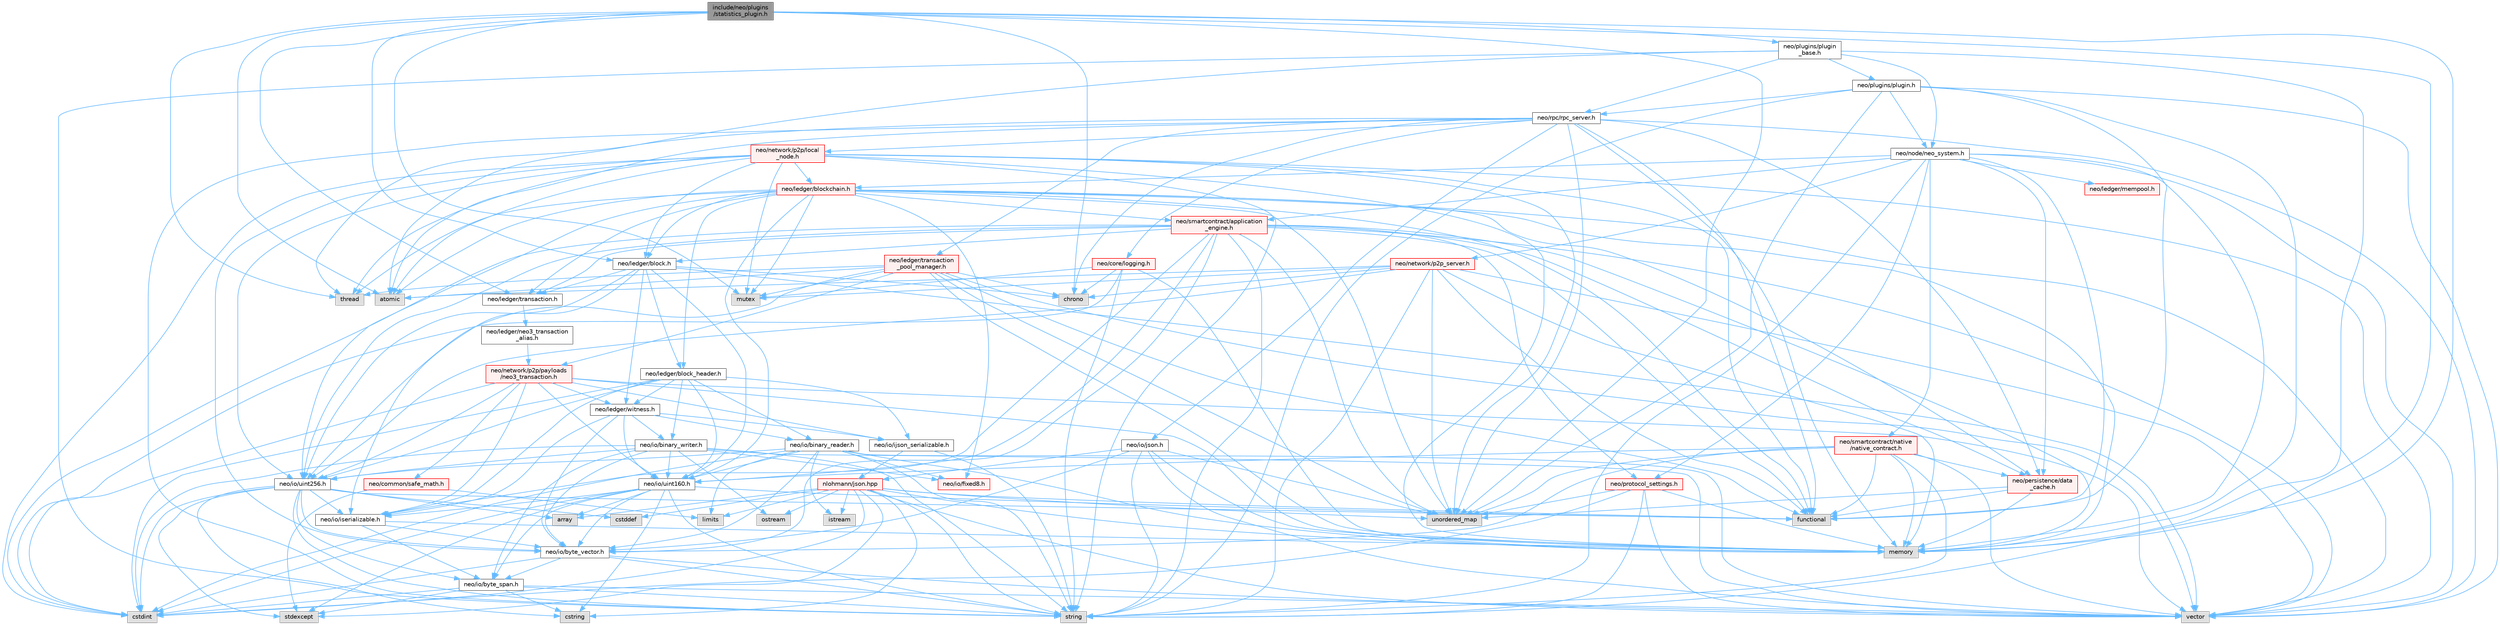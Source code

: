 digraph "include/neo/plugins/statistics_plugin.h"
{
 // LATEX_PDF_SIZE
  bgcolor="transparent";
  edge [fontname=Helvetica,fontsize=10,labelfontname=Helvetica,labelfontsize=10];
  node [fontname=Helvetica,fontsize=10,shape=box,height=0.2,width=0.4];
  Node1 [id="Node000001",label="include/neo/plugins\l/statistics_plugin.h",height=0.2,width=0.4,color="gray40", fillcolor="grey60", style="filled", fontcolor="black",tooltip=" "];
  Node1 -> Node2 [id="edge1_Node000001_Node000002",color="steelblue1",style="solid",tooltip=" "];
  Node2 [id="Node000002",label="neo/ledger/block.h",height=0.2,width=0.4,color="grey40", fillcolor="white", style="filled",URL="$ledger_2block_8h.html",tooltip=" "];
  Node2 -> Node3 [id="edge2_Node000002_Node000003",color="steelblue1",style="solid",tooltip=" "];
  Node3 [id="Node000003",label="neo/io/iserializable.h",height=0.2,width=0.4,color="grey40", fillcolor="white", style="filled",URL="$iserializable_8h.html",tooltip=" "];
  Node3 -> Node4 [id="edge3_Node000003_Node000004",color="steelblue1",style="solid",tooltip=" "];
  Node4 [id="Node000004",label="neo/io/byte_span.h",height=0.2,width=0.4,color="grey40", fillcolor="white", style="filled",URL="$io_2byte__span_8h.html",tooltip=" "];
  Node4 -> Node5 [id="edge4_Node000004_Node000005",color="steelblue1",style="solid",tooltip=" "];
  Node5 [id="Node000005",label="cstdint",height=0.2,width=0.4,color="grey60", fillcolor="#E0E0E0", style="filled",tooltip=" "];
  Node4 -> Node6 [id="edge5_Node000004_Node000006",color="steelblue1",style="solid",tooltip=" "];
  Node6 [id="Node000006",label="cstring",height=0.2,width=0.4,color="grey60", fillcolor="#E0E0E0", style="filled",tooltip=" "];
  Node4 -> Node7 [id="edge6_Node000004_Node000007",color="steelblue1",style="solid",tooltip=" "];
  Node7 [id="Node000007",label="stdexcept",height=0.2,width=0.4,color="grey60", fillcolor="#E0E0E0", style="filled",tooltip=" "];
  Node4 -> Node8 [id="edge7_Node000004_Node000008",color="steelblue1",style="solid",tooltip=" "];
  Node8 [id="Node000008",label="string",height=0.2,width=0.4,color="grey60", fillcolor="#E0E0E0", style="filled",tooltip=" "];
  Node4 -> Node9 [id="edge8_Node000004_Node000009",color="steelblue1",style="solid",tooltip=" "];
  Node9 [id="Node000009",label="vector",height=0.2,width=0.4,color="grey60", fillcolor="#E0E0E0", style="filled",tooltip=" "];
  Node3 -> Node10 [id="edge9_Node000003_Node000010",color="steelblue1",style="solid",tooltip=" "];
  Node10 [id="Node000010",label="neo/io/byte_vector.h",height=0.2,width=0.4,color="grey40", fillcolor="white", style="filled",URL="$io_2byte__vector_8h.html",tooltip=" "];
  Node10 -> Node4 [id="edge10_Node000010_Node000004",color="steelblue1",style="solid",tooltip=" "];
  Node10 -> Node5 [id="edge11_Node000010_Node000005",color="steelblue1",style="solid",tooltip=" "];
  Node10 -> Node8 [id="edge12_Node000010_Node000008",color="steelblue1",style="solid",tooltip=" "];
  Node10 -> Node9 [id="edge13_Node000010_Node000009",color="steelblue1",style="solid",tooltip=" "];
  Node3 -> Node11 [id="edge14_Node000003_Node000011",color="steelblue1",style="solid",tooltip=" "];
  Node11 [id="Node000011",label="memory",height=0.2,width=0.4,color="grey60", fillcolor="#E0E0E0", style="filled",tooltip=" "];
  Node2 -> Node12 [id="edge15_Node000002_Node000012",color="steelblue1",style="solid",tooltip=" "];
  Node12 [id="Node000012",label="neo/io/uint160.h",height=0.2,width=0.4,color="grey40", fillcolor="white", style="filled",URL="$uint160_8h.html",tooltip=" "];
  Node12 -> Node4 [id="edge16_Node000012_Node000004",color="steelblue1",style="solid",tooltip=" "];
  Node12 -> Node10 [id="edge17_Node000012_Node000010",color="steelblue1",style="solid",tooltip=" "];
  Node12 -> Node3 [id="edge18_Node000012_Node000003",color="steelblue1",style="solid",tooltip=" "];
  Node12 -> Node13 [id="edge19_Node000012_Node000013",color="steelblue1",style="solid",tooltip=" "];
  Node13 [id="Node000013",label="array",height=0.2,width=0.4,color="grey60", fillcolor="#E0E0E0", style="filled",tooltip=" "];
  Node12 -> Node5 [id="edge20_Node000012_Node000005",color="steelblue1",style="solid",tooltip=" "];
  Node12 -> Node6 [id="edge21_Node000012_Node000006",color="steelblue1",style="solid",tooltip=" "];
  Node12 -> Node14 [id="edge22_Node000012_Node000014",color="steelblue1",style="solid",tooltip=" "];
  Node14 [id="Node000014",label="functional",height=0.2,width=0.4,color="grey60", fillcolor="#E0E0E0", style="filled",tooltip=" "];
  Node12 -> Node7 [id="edge23_Node000012_Node000007",color="steelblue1",style="solid",tooltip=" "];
  Node12 -> Node8 [id="edge24_Node000012_Node000008",color="steelblue1",style="solid",tooltip=" "];
  Node2 -> Node15 [id="edge25_Node000002_Node000015",color="steelblue1",style="solid",tooltip=" "];
  Node15 [id="Node000015",label="neo/io/uint256.h",height=0.2,width=0.4,color="grey40", fillcolor="white", style="filled",URL="$uint256_8h.html",tooltip=" "];
  Node15 -> Node4 [id="edge26_Node000015_Node000004",color="steelblue1",style="solid",tooltip=" "];
  Node15 -> Node10 [id="edge27_Node000015_Node000010",color="steelblue1",style="solid",tooltip=" "];
  Node15 -> Node3 [id="edge28_Node000015_Node000003",color="steelblue1",style="solid",tooltip=" "];
  Node15 -> Node13 [id="edge29_Node000015_Node000013",color="steelblue1",style="solid",tooltip=" "];
  Node15 -> Node16 [id="edge30_Node000015_Node000016",color="steelblue1",style="solid",tooltip=" "];
  Node16 [id="Node000016",label="cstddef",height=0.2,width=0.4,color="grey60", fillcolor="#E0E0E0", style="filled",tooltip=" "];
  Node15 -> Node5 [id="edge31_Node000015_Node000005",color="steelblue1",style="solid",tooltip=" "];
  Node15 -> Node6 [id="edge32_Node000015_Node000006",color="steelblue1",style="solid",tooltip=" "];
  Node15 -> Node14 [id="edge33_Node000015_Node000014",color="steelblue1",style="solid",tooltip=" "];
  Node15 -> Node7 [id="edge34_Node000015_Node000007",color="steelblue1",style="solid",tooltip=" "];
  Node15 -> Node8 [id="edge35_Node000015_Node000008",color="steelblue1",style="solid",tooltip=" "];
  Node2 -> Node17 [id="edge36_Node000002_Node000017",color="steelblue1",style="solid",tooltip=" "];
  Node17 [id="Node000017",label="neo/ledger/block_header.h",height=0.2,width=0.4,color="grey40", fillcolor="white", style="filled",URL="$block__header_8h.html",tooltip=" "];
  Node17 -> Node18 [id="edge37_Node000017_Node000018",color="steelblue1",style="solid",tooltip=" "];
  Node18 [id="Node000018",label="neo/io/binary_reader.h",height=0.2,width=0.4,color="grey40", fillcolor="white", style="filled",URL="$binary__reader_8h.html",tooltip=" "];
  Node18 -> Node10 [id="edge38_Node000018_Node000010",color="steelblue1",style="solid",tooltip=" "];
  Node18 -> Node19 [id="edge39_Node000018_Node000019",color="steelblue1",style="solid",tooltip=" "];
  Node19 [id="Node000019",label="neo/io/fixed8.h",height=0.2,width=0.4,color="red", fillcolor="#FFF0F0", style="filled",URL="$io_2fixed8_8h.html",tooltip=" "];
  Node18 -> Node12 [id="edge40_Node000018_Node000012",color="steelblue1",style="solid",tooltip=" "];
  Node18 -> Node15 [id="edge41_Node000018_Node000015",color="steelblue1",style="solid",tooltip=" "];
  Node18 -> Node5 [id="edge42_Node000018_Node000005",color="steelblue1",style="solid",tooltip=" "];
  Node18 -> Node22 [id="edge43_Node000018_Node000022",color="steelblue1",style="solid",tooltip=" "];
  Node22 [id="Node000022",label="istream",height=0.2,width=0.4,color="grey60", fillcolor="#E0E0E0", style="filled",tooltip=" "];
  Node18 -> Node21 [id="edge44_Node000018_Node000021",color="steelblue1",style="solid",tooltip=" "];
  Node21 [id="Node000021",label="limits",height=0.2,width=0.4,color="grey60", fillcolor="#E0E0E0", style="filled",tooltip=" "];
  Node18 -> Node11 [id="edge45_Node000018_Node000011",color="steelblue1",style="solid",tooltip=" "];
  Node18 -> Node8 [id="edge46_Node000018_Node000008",color="steelblue1",style="solid",tooltip=" "];
  Node18 -> Node9 [id="edge47_Node000018_Node000009",color="steelblue1",style="solid",tooltip=" "];
  Node17 -> Node23 [id="edge48_Node000017_Node000023",color="steelblue1",style="solid",tooltip=" "];
  Node23 [id="Node000023",label="neo/io/binary_writer.h",height=0.2,width=0.4,color="grey40", fillcolor="white", style="filled",URL="$binary__writer_8h.html",tooltip=" "];
  Node23 -> Node4 [id="edge49_Node000023_Node000004",color="steelblue1",style="solid",tooltip=" "];
  Node23 -> Node10 [id="edge50_Node000023_Node000010",color="steelblue1",style="solid",tooltip=" "];
  Node23 -> Node19 [id="edge51_Node000023_Node000019",color="steelblue1",style="solid",tooltip=" "];
  Node23 -> Node12 [id="edge52_Node000023_Node000012",color="steelblue1",style="solid",tooltip=" "];
  Node23 -> Node15 [id="edge53_Node000023_Node000015",color="steelblue1",style="solid",tooltip=" "];
  Node23 -> Node5 [id="edge54_Node000023_Node000005",color="steelblue1",style="solid",tooltip=" "];
  Node23 -> Node24 [id="edge55_Node000023_Node000024",color="steelblue1",style="solid",tooltip=" "];
  Node24 [id="Node000024",label="ostream",height=0.2,width=0.4,color="grey60", fillcolor="#E0E0E0", style="filled",tooltip=" "];
  Node23 -> Node8 [id="edge56_Node000023_Node000008",color="steelblue1",style="solid",tooltip=" "];
  Node23 -> Node9 [id="edge57_Node000023_Node000009",color="steelblue1",style="solid",tooltip=" "];
  Node17 -> Node25 [id="edge58_Node000017_Node000025",color="steelblue1",style="solid",tooltip=" "];
  Node25 [id="Node000025",label="neo/io/ijson_serializable.h",height=0.2,width=0.4,color="grey40", fillcolor="white", style="filled",URL="$ijson__serializable_8h.html",tooltip=" "];
  Node25 -> Node26 [id="edge59_Node000025_Node000026",color="steelblue1",style="solid",tooltip=" "];
  Node26 [id="Node000026",label="nlohmann/json.hpp",height=0.2,width=0.4,color="red", fillcolor="#FFF0F0", style="filled",URL="$json_8hpp.html",tooltip=" "];
  Node26 -> Node16 [id="edge60_Node000026_Node000016",color="steelblue1",style="solid",tooltip=" "];
  Node26 -> Node14 [id="edge61_Node000026_Node000014",color="steelblue1",style="solid",tooltip=" "];
  Node26 -> Node11 [id="edge62_Node000026_Node000011",color="steelblue1",style="solid",tooltip=" "];
  Node26 -> Node8 [id="edge63_Node000026_Node000008",color="steelblue1",style="solid",tooltip=" "];
  Node26 -> Node9 [id="edge64_Node000026_Node000009",color="steelblue1",style="solid",tooltip=" "];
  Node26 -> Node13 [id="edge65_Node000026_Node000013",color="steelblue1",style="solid",tooltip=" "];
  Node26 -> Node36 [id="edge66_Node000026_Node000036",color="steelblue1",style="solid",tooltip=" "];
  Node36 [id="Node000036",label="unordered_map",height=0.2,width=0.4,color="grey60", fillcolor="#E0E0E0", style="filled",tooltip=" "];
  Node26 -> Node7 [id="edge67_Node000026_Node000007",color="steelblue1",style="solid",tooltip=" "];
  Node26 -> Node5 [id="edge68_Node000026_Node000005",color="steelblue1",style="solid",tooltip=" "];
  Node26 -> Node21 [id="edge69_Node000026_Node000021",color="steelblue1",style="solid",tooltip=" "];
  Node26 -> Node6 [id="edge70_Node000026_Node000006",color="steelblue1",style="solid",tooltip=" "];
  Node26 -> Node22 [id="edge71_Node000026_Node000022",color="steelblue1",style="solid",tooltip=" "];
  Node26 -> Node24 [id="edge72_Node000026_Node000024",color="steelblue1",style="solid",tooltip=" "];
  Node25 -> Node8 [id="edge73_Node000025_Node000008",color="steelblue1",style="solid",tooltip=" "];
  Node17 -> Node3 [id="edge74_Node000017_Node000003",color="steelblue1",style="solid",tooltip=" "];
  Node17 -> Node12 [id="edge75_Node000017_Node000012",color="steelblue1",style="solid",tooltip=" "];
  Node17 -> Node15 [id="edge76_Node000017_Node000015",color="steelblue1",style="solid",tooltip=" "];
  Node17 -> Node49 [id="edge77_Node000017_Node000049",color="steelblue1",style="solid",tooltip=" "];
  Node49 [id="Node000049",label="neo/ledger/witness.h",height=0.2,width=0.4,color="grey40", fillcolor="white", style="filled",URL="$ledger_2witness_8h.html",tooltip=" "];
  Node49 -> Node18 [id="edge78_Node000049_Node000018",color="steelblue1",style="solid",tooltip=" "];
  Node49 -> Node23 [id="edge79_Node000049_Node000023",color="steelblue1",style="solid",tooltip=" "];
  Node49 -> Node10 [id="edge80_Node000049_Node000010",color="steelblue1",style="solid",tooltip=" "];
  Node49 -> Node25 [id="edge81_Node000049_Node000025",color="steelblue1",style="solid",tooltip=" "];
  Node49 -> Node3 [id="edge82_Node000049_Node000003",color="steelblue1",style="solid",tooltip=" "];
  Node49 -> Node12 [id="edge83_Node000049_Node000012",color="steelblue1",style="solid",tooltip=" "];
  Node17 -> Node5 [id="edge84_Node000017_Node000005",color="steelblue1",style="solid",tooltip=" "];
  Node2 -> Node50 [id="edge85_Node000002_Node000050",color="steelblue1",style="solid",tooltip=" "];
  Node50 [id="Node000050",label="neo/ledger/transaction.h",height=0.2,width=0.4,color="grey40", fillcolor="white", style="filled",URL="$ledger_2transaction_8h.html",tooltip=" "];
  Node50 -> Node51 [id="edge86_Node000050_Node000051",color="steelblue1",style="solid",tooltip=" "];
  Node51 [id="Node000051",label="neo/ledger/neo3_transaction\l_alias.h",height=0.2,width=0.4,color="grey40", fillcolor="white", style="filled",URL="$neo3__transaction__alias_8h.html",tooltip=" "];
  Node51 -> Node52 [id="edge87_Node000051_Node000052",color="steelblue1",style="solid",tooltip=" "];
  Node52 [id="Node000052",label="neo/network/p2p/payloads\l/neo3_transaction.h",height=0.2,width=0.4,color="red", fillcolor="#FFF0F0", style="filled",URL="$neo3__transaction_8h.html",tooltip=" "];
  Node52 -> Node53 [id="edge88_Node000052_Node000053",color="steelblue1",style="solid",tooltip=" "];
  Node53 [id="Node000053",label="neo/common/safe_math.h",height=0.2,width=0.4,color="red", fillcolor="#FFF0F0", style="filled",URL="$safe__math_8h.html",tooltip=" "];
  Node53 -> Node21 [id="edge89_Node000053_Node000021",color="steelblue1",style="solid",tooltip=" "];
  Node53 -> Node7 [id="edge90_Node000053_Node000007",color="steelblue1",style="solid",tooltip=" "];
  Node52 -> Node25 [id="edge91_Node000052_Node000025",color="steelblue1",style="solid",tooltip=" "];
  Node52 -> Node3 [id="edge92_Node000052_Node000003",color="steelblue1",style="solid",tooltip=" "];
  Node52 -> Node12 [id="edge93_Node000052_Node000012",color="steelblue1",style="solid",tooltip=" "];
  Node52 -> Node15 [id="edge94_Node000052_Node000015",color="steelblue1",style="solid",tooltip=" "];
  Node52 -> Node49 [id="edge95_Node000052_Node000049",color="steelblue1",style="solid",tooltip=" "];
  Node52 -> Node5 [id="edge96_Node000052_Node000005",color="steelblue1",style="solid",tooltip=" "];
  Node52 -> Node11 [id="edge97_Node000052_Node000011",color="steelblue1",style="solid",tooltip=" "];
  Node52 -> Node9 [id="edge98_Node000052_Node000009",color="steelblue1",style="solid",tooltip=" "];
  Node2 -> Node49 [id="edge99_Node000002_Node000049",color="steelblue1",style="solid",tooltip=" "];
  Node2 -> Node65 [id="edge100_Node000002_Node000065",color="steelblue1",style="solid",tooltip=" "];
  Node65 [id="Node000065",label="chrono",height=0.2,width=0.4,color="grey60", fillcolor="#E0E0E0", style="filled",tooltip=" "];
  Node2 -> Node9 [id="edge101_Node000002_Node000009",color="steelblue1",style="solid",tooltip=" "];
  Node1 -> Node50 [id="edge102_Node000001_Node000050",color="steelblue1",style="solid",tooltip=" "];
  Node1 -> Node66 [id="edge103_Node000001_Node000066",color="steelblue1",style="solid",tooltip=" "];
  Node66 [id="Node000066",label="neo/plugins/plugin\l_base.h",height=0.2,width=0.4,color="grey40", fillcolor="white", style="filled",URL="$plugin__base_8h.html",tooltip=" "];
  Node66 -> Node67 [id="edge104_Node000066_Node000067",color="steelblue1",style="solid",tooltip=" "];
  Node67 [id="Node000067",label="neo/node/neo_system.h",height=0.2,width=0.4,color="grey40", fillcolor="white", style="filled",URL="$node_2neo__system_8h.html",tooltip=" "];
  Node67 -> Node68 [id="edge105_Node000067_Node000068",color="steelblue1",style="solid",tooltip=" "];
  Node68 [id="Node000068",label="neo/ledger/blockchain.h",height=0.2,width=0.4,color="red", fillcolor="#FFF0F0", style="filled",URL="$blockchain_8h.html",tooltip=" "];
  Node68 -> Node2 [id="edge106_Node000068_Node000002",color="steelblue1",style="solid",tooltip=" "];
  Node68 -> Node17 [id="edge107_Node000068_Node000017",color="steelblue1",style="solid",tooltip=" "];
  Node68 -> Node50 [id="edge108_Node000068_Node000050",color="steelblue1",style="solid",tooltip=" "];
  Node68 -> Node19 [id="edge109_Node000068_Node000019",color="steelblue1",style="solid",tooltip=" "];
  Node68 -> Node12 [id="edge110_Node000068_Node000012",color="steelblue1",style="solid",tooltip=" "];
  Node68 -> Node15 [id="edge111_Node000068_Node000015",color="steelblue1",style="solid",tooltip=" "];
  Node68 -> Node73 [id="edge112_Node000068_Node000073",color="steelblue1",style="solid",tooltip=" "];
  Node73 [id="Node000073",label="neo/persistence/data\l_cache.h",height=0.2,width=0.4,color="red", fillcolor="#FFF0F0", style="filled",URL="$data__cache_8h.html",tooltip=" "];
  Node73 -> Node14 [id="edge113_Node000073_Node000014",color="steelblue1",style="solid",tooltip=" "];
  Node73 -> Node11 [id="edge114_Node000073_Node000011",color="steelblue1",style="solid",tooltip=" "];
  Node73 -> Node36 [id="edge115_Node000073_Node000036",color="steelblue1",style="solid",tooltip=" "];
  Node68 -> Node90 [id="edge116_Node000068_Node000090",color="steelblue1",style="solid",tooltip=" "];
  Node90 [id="Node000090",label="neo/smartcontract/application\l_engine.h",height=0.2,width=0.4,color="red", fillcolor="#FFF0F0", style="filled",URL="$application__engine_8h.html",tooltip=" "];
  Node90 -> Node10 [id="edge117_Node000090_Node000010",color="steelblue1",style="solid",tooltip=" "];
  Node90 -> Node3 [id="edge118_Node000090_Node000003",color="steelblue1",style="solid",tooltip=" "];
  Node90 -> Node12 [id="edge119_Node000090_Node000012",color="steelblue1",style="solid",tooltip=" "];
  Node90 -> Node15 [id="edge120_Node000090_Node000015",color="steelblue1",style="solid",tooltip=" "];
  Node90 -> Node2 [id="edge121_Node000090_Node000002",color="steelblue1",style="solid",tooltip=" "];
  Node90 -> Node50 [id="edge122_Node000090_Node000050",color="steelblue1",style="solid",tooltip=" "];
  Node90 -> Node73 [id="edge123_Node000090_Node000073",color="steelblue1",style="solid",tooltip=" "];
  Node90 -> Node91 [id="edge124_Node000090_Node000091",color="steelblue1",style="solid",tooltip=" "];
  Node91 [id="Node000091",label="neo/protocol_settings.h",height=0.2,width=0.4,color="red", fillcolor="#FFF0F0", style="filled",URL="$protocol__settings_8h.html",tooltip=" "];
  Node91 -> Node5 [id="edge125_Node000091_Node000005",color="steelblue1",style="solid",tooltip=" "];
  Node91 -> Node11 [id="edge126_Node000091_Node000011",color="steelblue1",style="solid",tooltip=" "];
  Node91 -> Node8 [id="edge127_Node000091_Node000008",color="steelblue1",style="solid",tooltip=" "];
  Node91 -> Node36 [id="edge128_Node000091_Node000036",color="steelblue1",style="solid",tooltip=" "];
  Node91 -> Node9 [id="edge129_Node000091_Node000009",color="steelblue1",style="solid",tooltip=" "];
  Node90 -> Node5 [id="edge130_Node000090_Node000005",color="steelblue1",style="solid",tooltip=" "];
  Node90 -> Node14 [id="edge131_Node000090_Node000014",color="steelblue1",style="solid",tooltip=" "];
  Node90 -> Node11 [id="edge132_Node000090_Node000011",color="steelblue1",style="solid",tooltip=" "];
  Node90 -> Node8 [id="edge133_Node000090_Node000008",color="steelblue1",style="solid",tooltip=" "];
  Node90 -> Node36 [id="edge134_Node000090_Node000036",color="steelblue1",style="solid",tooltip=" "];
  Node90 -> Node9 [id="edge135_Node000090_Node000009",color="steelblue1",style="solid",tooltip=" "];
  Node68 -> Node112 [id="edge136_Node000068_Node000112",color="steelblue1",style="solid",tooltip=" "];
  Node112 [id="Node000112",label="atomic",height=0.2,width=0.4,color="grey60", fillcolor="#E0E0E0", style="filled",tooltip=" "];
  Node68 -> Node14 [id="edge137_Node000068_Node000014",color="steelblue1",style="solid",tooltip=" "];
  Node68 -> Node11 [id="edge138_Node000068_Node000011",color="steelblue1",style="solid",tooltip=" "];
  Node68 -> Node70 [id="edge139_Node000068_Node000070",color="steelblue1",style="solid",tooltip=" "];
  Node70 [id="Node000070",label="mutex",height=0.2,width=0.4,color="grey60", fillcolor="#E0E0E0", style="filled",tooltip=" "];
  Node68 -> Node115 [id="edge140_Node000068_Node000115",color="steelblue1",style="solid",tooltip=" "];
  Node115 [id="Node000115",label="thread",height=0.2,width=0.4,color="grey60", fillcolor="#E0E0E0", style="filled",tooltip=" "];
  Node68 -> Node36 [id="edge141_Node000068_Node000036",color="steelblue1",style="solid",tooltip=" "];
  Node68 -> Node9 [id="edge142_Node000068_Node000009",color="steelblue1",style="solid",tooltip=" "];
  Node67 -> Node116 [id="edge143_Node000067_Node000116",color="steelblue1",style="solid",tooltip=" "];
  Node116 [id="Node000116",label="neo/ledger/mempool.h",height=0.2,width=0.4,color="red", fillcolor="#FFF0F0", style="filled",URL="$mempool_8h.html",tooltip=" "];
  Node67 -> Node120 [id="edge144_Node000067_Node000120",color="steelblue1",style="solid",tooltip=" "];
  Node120 [id="Node000120",label="neo/network/p2p_server.h",height=0.2,width=0.4,color="red", fillcolor="#FFF0F0", style="filled",URL="$p2p__server_8h.html",tooltip=" "];
  Node120 -> Node15 [id="edge145_Node000120_Node000015",color="steelblue1",style="solid",tooltip=" "];
  Node120 -> Node112 [id="edge146_Node000120_Node000112",color="steelblue1",style="solid",tooltip=" "];
  Node120 -> Node65 [id="edge147_Node000120_Node000065",color="steelblue1",style="solid",tooltip=" "];
  Node120 -> Node14 [id="edge148_Node000120_Node000014",color="steelblue1",style="solid",tooltip=" "];
  Node120 -> Node11 [id="edge149_Node000120_Node000011",color="steelblue1",style="solid",tooltip=" "];
  Node120 -> Node70 [id="edge150_Node000120_Node000070",color="steelblue1",style="solid",tooltip=" "];
  Node120 -> Node8 [id="edge151_Node000120_Node000008",color="steelblue1",style="solid",tooltip=" "];
  Node120 -> Node36 [id="edge152_Node000120_Node000036",color="steelblue1",style="solid",tooltip=" "];
  Node120 -> Node9 [id="edge153_Node000120_Node000009",color="steelblue1",style="solid",tooltip=" "];
  Node67 -> Node73 [id="edge154_Node000067_Node000073",color="steelblue1",style="solid",tooltip=" "];
  Node67 -> Node91 [id="edge155_Node000067_Node000091",color="steelblue1",style="solid",tooltip=" "];
  Node67 -> Node90 [id="edge156_Node000067_Node000090",color="steelblue1",style="solid",tooltip=" "];
  Node67 -> Node139 [id="edge157_Node000067_Node000139",color="steelblue1",style="solid",tooltip=" "];
  Node139 [id="Node000139",label="neo/smartcontract/native\l/native_contract.h",height=0.2,width=0.4,color="red", fillcolor="#FFF0F0", style="filled",URL="$native_2native__contract_8h.html",tooltip=" "];
  Node139 -> Node10 [id="edge158_Node000139_Node000010",color="steelblue1",style="solid",tooltip=" "];
  Node139 -> Node12 [id="edge159_Node000139_Node000012",color="steelblue1",style="solid",tooltip=" "];
  Node139 -> Node73 [id="edge160_Node000139_Node000073",color="steelblue1",style="solid",tooltip=" "];
  Node139 -> Node14 [id="edge161_Node000139_Node000014",color="steelblue1",style="solid",tooltip=" "];
  Node139 -> Node11 [id="edge162_Node000139_Node000011",color="steelblue1",style="solid",tooltip=" "];
  Node139 -> Node8 [id="edge163_Node000139_Node000008",color="steelblue1",style="solid",tooltip=" "];
  Node139 -> Node36 [id="edge164_Node000139_Node000036",color="steelblue1",style="solid",tooltip=" "];
  Node139 -> Node9 [id="edge165_Node000139_Node000009",color="steelblue1",style="solid",tooltip=" "];
  Node67 -> Node14 [id="edge166_Node000067_Node000014",color="steelblue1",style="solid",tooltip=" "];
  Node67 -> Node11 [id="edge167_Node000067_Node000011",color="steelblue1",style="solid",tooltip=" "];
  Node67 -> Node8 [id="edge168_Node000067_Node000008",color="steelblue1",style="solid",tooltip=" "];
  Node67 -> Node9 [id="edge169_Node000067_Node000009",color="steelblue1",style="solid",tooltip=" "];
  Node66 -> Node140 [id="edge170_Node000066_Node000140",color="steelblue1",style="solid",tooltip=" "];
  Node140 [id="Node000140",label="neo/plugins/plugin.h",height=0.2,width=0.4,color="grey40", fillcolor="white", style="filled",URL="$plugins_2plugin_8h.html",tooltip=" "];
  Node140 -> Node67 [id="edge171_Node000140_Node000067",color="steelblue1",style="solid",tooltip=" "];
  Node140 -> Node141 [id="edge172_Node000140_Node000141",color="steelblue1",style="solid",tooltip=" "];
  Node141 [id="Node000141",label="neo/rpc/rpc_server.h",height=0.2,width=0.4,color="grey40", fillcolor="white", style="filled",URL="$rpc__server_8h.html",tooltip=" "];
  Node141 -> Node142 [id="edge173_Node000141_Node000142",color="steelblue1",style="solid",tooltip=" "];
  Node142 [id="Node000142",label="neo/core/logging.h",height=0.2,width=0.4,color="red", fillcolor="#FFF0F0", style="filled",URL="$core_2logging_8h.html",tooltip=" "];
  Node142 -> Node65 [id="edge174_Node000142_Node000065",color="steelblue1",style="solid",tooltip=" "];
  Node142 -> Node5 [id="edge175_Node000142_Node000005",color="steelblue1",style="solid",tooltip=" "];
  Node142 -> Node11 [id="edge176_Node000142_Node000011",color="steelblue1",style="solid",tooltip=" "];
  Node142 -> Node8 [id="edge177_Node000142_Node000008",color="steelblue1",style="solid",tooltip=" "];
  Node142 -> Node70 [id="edge178_Node000142_Node000070",color="steelblue1",style="solid",tooltip=" "];
  Node141 -> Node144 [id="edge179_Node000141_Node000144",color="steelblue1",style="solid",tooltip=" "];
  Node144 [id="Node000144",label="neo/io/json.h",height=0.2,width=0.4,color="grey40", fillcolor="white", style="filled",URL="$io_2json_8h.html",tooltip=" "];
  Node144 -> Node10 [id="edge180_Node000144_Node000010",color="steelblue1",style="solid",tooltip=" "];
  Node144 -> Node11 [id="edge181_Node000144_Node000011",color="steelblue1",style="solid",tooltip=" "];
  Node144 -> Node26 [id="edge182_Node000144_Node000026",color="steelblue1",style="solid",tooltip=" "];
  Node144 -> Node8 [id="edge183_Node000144_Node000008",color="steelblue1",style="solid",tooltip=" "];
  Node144 -> Node36 [id="edge184_Node000144_Node000036",color="steelblue1",style="solid",tooltip=" "];
  Node144 -> Node9 [id="edge185_Node000144_Node000009",color="steelblue1",style="solid",tooltip=" "];
  Node141 -> Node145 [id="edge186_Node000141_Node000145",color="steelblue1",style="solid",tooltip=" "];
  Node145 [id="Node000145",label="neo/ledger/transaction\l_pool_manager.h",height=0.2,width=0.4,color="red", fillcolor="#FFF0F0", style="filled",URL="$transaction__pool__manager_8h.html",tooltip=" "];
  Node145 -> Node15 [id="edge187_Node000145_Node000015",color="steelblue1",style="solid",tooltip=" "];
  Node145 -> Node52 [id="edge188_Node000145_Node000052",color="steelblue1",style="solid",tooltip=" "];
  Node145 -> Node112 [id="edge189_Node000145_Node000112",color="steelblue1",style="solid",tooltip=" "];
  Node145 -> Node65 [id="edge190_Node000145_Node000065",color="steelblue1",style="solid",tooltip=" "];
  Node145 -> Node14 [id="edge191_Node000145_Node000014",color="steelblue1",style="solid",tooltip=" "];
  Node145 -> Node11 [id="edge192_Node000145_Node000011",color="steelblue1",style="solid",tooltip=" "];
  Node145 -> Node70 [id="edge193_Node000145_Node000070",color="steelblue1",style="solid",tooltip=" "];
  Node145 -> Node115 [id="edge194_Node000145_Node000115",color="steelblue1",style="solid",tooltip=" "];
  Node145 -> Node36 [id="edge195_Node000145_Node000036",color="steelblue1",style="solid",tooltip=" "];
  Node145 -> Node9 [id="edge196_Node000145_Node000009",color="steelblue1",style="solid",tooltip=" "];
  Node141 -> Node146 [id="edge197_Node000141_Node000146",color="steelblue1",style="solid",tooltip=" "];
  Node146 [id="Node000146",label="neo/network/p2p/local\l_node.h",height=0.2,width=0.4,color="red", fillcolor="#FFF0F0", style="filled",URL="$local__node_8h.html",tooltip=" "];
  Node146 -> Node10 [id="edge198_Node000146_Node000010",color="steelblue1",style="solid",tooltip=" "];
  Node146 -> Node15 [id="edge199_Node000146_Node000015",color="steelblue1",style="solid",tooltip=" "];
  Node146 -> Node2 [id="edge200_Node000146_Node000002",color="steelblue1",style="solid",tooltip=" "];
  Node146 -> Node68 [id="edge201_Node000146_Node000068",color="steelblue1",style="solid",tooltip=" "];
  Node146 -> Node112 [id="edge202_Node000146_Node000112",color="steelblue1",style="solid",tooltip=" "];
  Node146 -> Node5 [id="edge203_Node000146_Node000005",color="steelblue1",style="solid",tooltip=" "];
  Node146 -> Node14 [id="edge204_Node000146_Node000014",color="steelblue1",style="solid",tooltip=" "];
  Node146 -> Node11 [id="edge205_Node000146_Node000011",color="steelblue1",style="solid",tooltip=" "];
  Node146 -> Node70 [id="edge206_Node000146_Node000070",color="steelblue1",style="solid",tooltip=" "];
  Node146 -> Node8 [id="edge207_Node000146_Node000008",color="steelblue1",style="solid",tooltip=" "];
  Node146 -> Node115 [id="edge208_Node000146_Node000115",color="steelblue1",style="solid",tooltip=" "];
  Node146 -> Node36 [id="edge209_Node000146_Node000036",color="steelblue1",style="solid",tooltip=" "];
  Node146 -> Node9 [id="edge210_Node000146_Node000009",color="steelblue1",style="solid",tooltip=" "];
  Node141 -> Node73 [id="edge211_Node000141_Node000073",color="steelblue1",style="solid",tooltip=" "];
  Node141 -> Node112 [id="edge212_Node000141_Node000112",color="steelblue1",style="solid",tooltip=" "];
  Node141 -> Node65 [id="edge213_Node000141_Node000065",color="steelblue1",style="solid",tooltip=" "];
  Node141 -> Node14 [id="edge214_Node000141_Node000014",color="steelblue1",style="solid",tooltip=" "];
  Node141 -> Node11 [id="edge215_Node000141_Node000011",color="steelblue1",style="solid",tooltip=" "];
  Node141 -> Node8 [id="edge216_Node000141_Node000008",color="steelblue1",style="solid",tooltip=" "];
  Node141 -> Node115 [id="edge217_Node000141_Node000115",color="steelblue1",style="solid",tooltip=" "];
  Node141 -> Node36 [id="edge218_Node000141_Node000036",color="steelblue1",style="solid",tooltip=" "];
  Node141 -> Node9 [id="edge219_Node000141_Node000009",color="steelblue1",style="solid",tooltip=" "];
  Node140 -> Node14 [id="edge220_Node000140_Node000014",color="steelblue1",style="solid",tooltip=" "];
  Node140 -> Node11 [id="edge221_Node000140_Node000011",color="steelblue1",style="solid",tooltip=" "];
  Node140 -> Node8 [id="edge222_Node000140_Node000008",color="steelblue1",style="solid",tooltip=" "];
  Node140 -> Node36 [id="edge223_Node000140_Node000036",color="steelblue1",style="solid",tooltip=" "];
  Node140 -> Node9 [id="edge224_Node000140_Node000009",color="steelblue1",style="solid",tooltip=" "];
  Node66 -> Node141 [id="edge225_Node000066_Node000141",color="steelblue1",style="solid",tooltip=" "];
  Node66 -> Node112 [id="edge226_Node000066_Node000112",color="steelblue1",style="solid",tooltip=" "];
  Node66 -> Node11 [id="edge227_Node000066_Node000011",color="steelblue1",style="solid",tooltip=" "];
  Node66 -> Node8 [id="edge228_Node000066_Node000008",color="steelblue1",style="solid",tooltip=" "];
  Node1 -> Node112 [id="edge229_Node000001_Node000112",color="steelblue1",style="solid",tooltip=" "];
  Node1 -> Node65 [id="edge230_Node000001_Node000065",color="steelblue1",style="solid",tooltip=" "];
  Node1 -> Node11 [id="edge231_Node000001_Node000011",color="steelblue1",style="solid",tooltip=" "];
  Node1 -> Node70 [id="edge232_Node000001_Node000070",color="steelblue1",style="solid",tooltip=" "];
  Node1 -> Node8 [id="edge233_Node000001_Node000008",color="steelblue1",style="solid",tooltip=" "];
  Node1 -> Node115 [id="edge234_Node000001_Node000115",color="steelblue1",style="solid",tooltip=" "];
  Node1 -> Node36 [id="edge235_Node000001_Node000036",color="steelblue1",style="solid",tooltip=" "];
}
